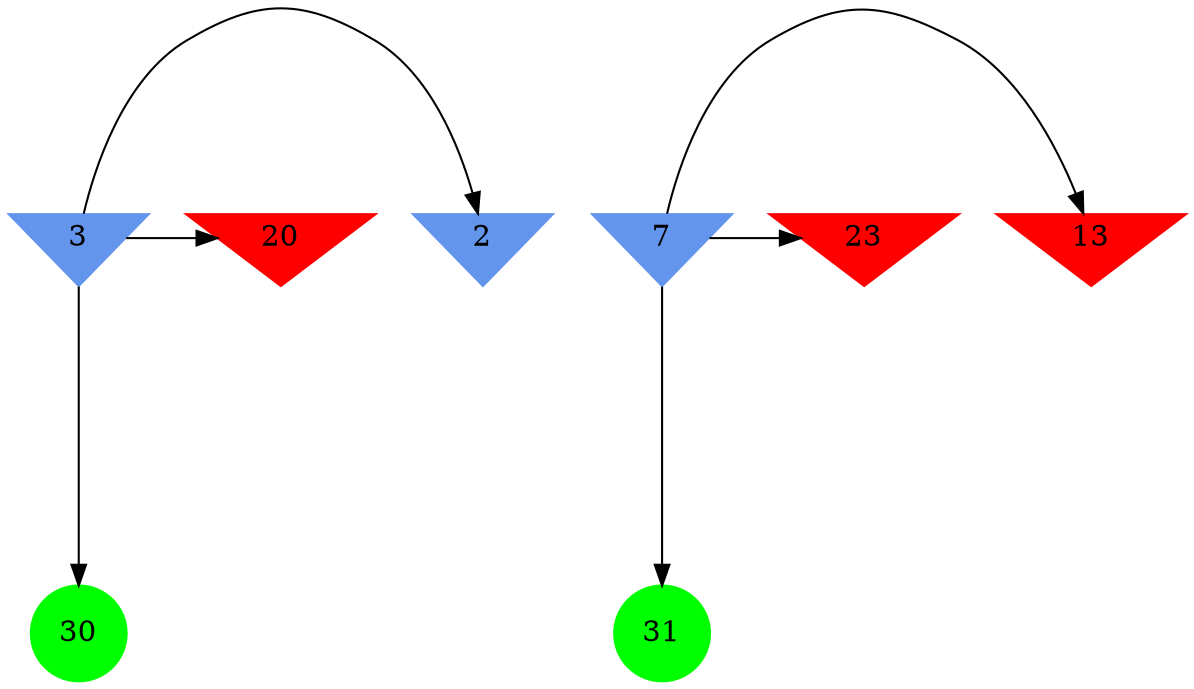 digraph brain {
	ranksep=2.0;
	2 [shape=invtriangle,style=filled,color=cornflowerblue];
	3 [shape=invtriangle,style=filled,color=cornflowerblue];
	7 [shape=invtriangle,style=filled,color=cornflowerblue];
	13 [shape=invtriangle,style=filled,color=red];
	20 [shape=invtriangle,style=filled,color=red];
	23 [shape=invtriangle,style=filled,color=red];
	30 [shape=circle,style=filled,color=green];
	31 [shape=circle,style=filled,color=green];
	7	->	13;
	7	->	31;
	7	->	23;
	3	->	20;
	3	->	2;
	3	->	30;
	{ rank=same; 2; 3; 7; 13; 20; 23; }
	{ rank=same; }
	{ rank=same; 30; 31; }
}

